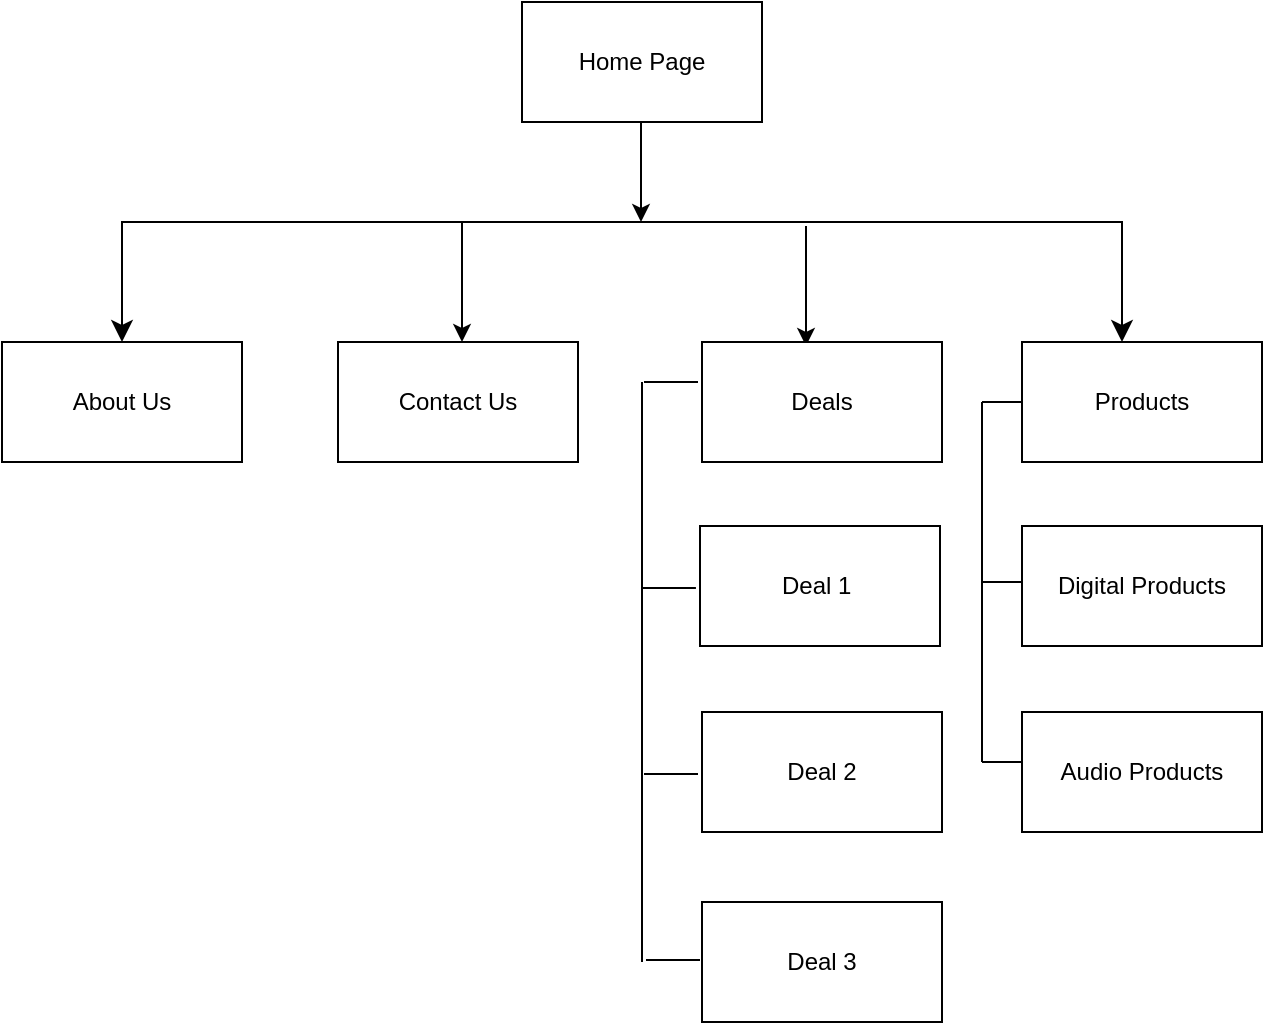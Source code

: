 <mxfile version="20.8.22" type="github">
  <diagram name="Page-1" id="kw44q1w99DU7r3MZzYWE">
    <mxGraphModel dx="799" dy="545" grid="1" gridSize="10" guides="1" tooltips="1" connect="1" arrows="1" fold="1" page="1" pageScale="1" pageWidth="1100" pageHeight="850" math="0" shadow="0">
      <root>
        <mxCell id="0" />
        <mxCell id="1" parent="0" />
        <mxCell id="i93go3o4aL7z4DNY35Lh-1" value="Home Page" style="rounded=0;whiteSpace=wrap;html=1;" vertex="1" parent="1">
          <mxGeometry x="360" y="120" width="120" height="60" as="geometry" />
        </mxCell>
        <mxCell id="i93go3o4aL7z4DNY35Lh-5" value="" style="endArrow=classic;html=1;rounded=0;" edge="1" parent="1">
          <mxGeometry width="50" height="50" relative="1" as="geometry">
            <mxPoint x="419.5" y="180" as="sourcePoint" />
            <mxPoint x="419.5" y="230" as="targetPoint" />
          </mxGeometry>
        </mxCell>
        <mxCell id="i93go3o4aL7z4DNY35Lh-9" value="" style="edgeStyle=segmentEdgeStyle;endArrow=classic;html=1;curved=0;rounded=0;endSize=8;startSize=8;" edge="1" parent="1">
          <mxGeometry width="50" height="50" relative="1" as="geometry">
            <mxPoint x="420" y="230" as="sourcePoint" />
            <mxPoint x="160" y="290" as="targetPoint" />
            <Array as="points">
              <mxPoint x="160" y="230" />
              <mxPoint x="160" y="280" />
            </Array>
          </mxGeometry>
        </mxCell>
        <mxCell id="i93go3o4aL7z4DNY35Lh-10" value="" style="edgeStyle=segmentEdgeStyle;endArrow=classic;html=1;curved=0;rounded=0;endSize=8;startSize=8;" edge="1" parent="1">
          <mxGeometry width="50" height="50" relative="1" as="geometry">
            <mxPoint x="410" y="230" as="sourcePoint" />
            <mxPoint x="660" y="290" as="targetPoint" />
          </mxGeometry>
        </mxCell>
        <mxCell id="i93go3o4aL7z4DNY35Lh-13" value="" style="endArrow=classic;html=1;rounded=0;" edge="1" parent="1">
          <mxGeometry width="50" height="50" relative="1" as="geometry">
            <mxPoint x="330" y="230" as="sourcePoint" />
            <mxPoint x="330" y="290" as="targetPoint" />
          </mxGeometry>
        </mxCell>
        <mxCell id="i93go3o4aL7z4DNY35Lh-15" value="" style="endArrow=classic;html=1;rounded=0;" edge="1" parent="1">
          <mxGeometry width="50" height="50" relative="1" as="geometry">
            <mxPoint x="502" y="232" as="sourcePoint" />
            <mxPoint x="502" y="292" as="targetPoint" />
          </mxGeometry>
        </mxCell>
        <mxCell id="i93go3o4aL7z4DNY35Lh-17" value="About Us" style="rounded=0;whiteSpace=wrap;html=1;" vertex="1" parent="1">
          <mxGeometry x="100" y="290" width="120" height="60" as="geometry" />
        </mxCell>
        <mxCell id="i93go3o4aL7z4DNY35Lh-18" value="Contact Us" style="rounded=0;whiteSpace=wrap;html=1;" vertex="1" parent="1">
          <mxGeometry x="268" y="290" width="120" height="60" as="geometry" />
        </mxCell>
        <mxCell id="i93go3o4aL7z4DNY35Lh-19" value="Deals" style="rounded=0;whiteSpace=wrap;html=1;" vertex="1" parent="1">
          <mxGeometry x="450" y="290" width="120" height="60" as="geometry" />
        </mxCell>
        <mxCell id="i93go3o4aL7z4DNY35Lh-20" value="Deal 1&amp;nbsp;" style="rounded=0;whiteSpace=wrap;html=1;" vertex="1" parent="1">
          <mxGeometry x="449" y="382" width="120" height="60" as="geometry" />
        </mxCell>
        <mxCell id="i93go3o4aL7z4DNY35Lh-21" value="Deal 2" style="rounded=0;whiteSpace=wrap;html=1;" vertex="1" parent="1">
          <mxGeometry x="450" y="475" width="120" height="60" as="geometry" />
        </mxCell>
        <mxCell id="i93go3o4aL7z4DNY35Lh-22" value="Deal 3" style="rounded=0;whiteSpace=wrap;html=1;" vertex="1" parent="1">
          <mxGeometry x="450" y="570" width="120" height="60" as="geometry" />
        </mxCell>
        <mxCell id="i93go3o4aL7z4DNY35Lh-23" value="" style="endArrow=none;html=1;rounded=0;" edge="1" parent="1">
          <mxGeometry width="50" height="50" relative="1" as="geometry">
            <mxPoint x="420" y="600" as="sourcePoint" />
            <mxPoint x="420" y="310" as="targetPoint" />
          </mxGeometry>
        </mxCell>
        <mxCell id="i93go3o4aL7z4DNY35Lh-24" value="" style="endArrow=none;html=1;rounded=0;entryX=-0.017;entryY=0.633;entryDx=0;entryDy=0;entryPerimeter=0;" edge="1" parent="1">
          <mxGeometry width="50" height="50" relative="1" as="geometry">
            <mxPoint x="420" y="413" as="sourcePoint" />
            <mxPoint x="446.96" y="412.98" as="targetPoint" />
          </mxGeometry>
        </mxCell>
        <mxCell id="i93go3o4aL7z4DNY35Lh-27" value="" style="endArrow=none;html=1;rounded=0;entryX=-0.017;entryY=0.633;entryDx=0;entryDy=0;entryPerimeter=0;" edge="1" parent="1">
          <mxGeometry width="50" height="50" relative="1" as="geometry">
            <mxPoint x="421" y="310" as="sourcePoint" />
            <mxPoint x="448" y="310" as="targetPoint" />
          </mxGeometry>
        </mxCell>
        <mxCell id="i93go3o4aL7z4DNY35Lh-28" value="" style="endArrow=none;html=1;rounded=0;entryX=-0.017;entryY=0.633;entryDx=0;entryDy=0;entryPerimeter=0;" edge="1" parent="1">
          <mxGeometry width="50" height="50" relative="1" as="geometry">
            <mxPoint x="421" y="506" as="sourcePoint" />
            <mxPoint x="448" y="506" as="targetPoint" />
          </mxGeometry>
        </mxCell>
        <mxCell id="i93go3o4aL7z4DNY35Lh-29" value="" style="endArrow=none;html=1;rounded=0;entryX=-0.017;entryY=0.633;entryDx=0;entryDy=0;entryPerimeter=0;" edge="1" parent="1">
          <mxGeometry width="50" height="50" relative="1" as="geometry">
            <mxPoint x="422" y="599" as="sourcePoint" />
            <mxPoint x="449" y="599" as="targetPoint" />
          </mxGeometry>
        </mxCell>
        <mxCell id="i93go3o4aL7z4DNY35Lh-30" value="Products" style="rounded=0;whiteSpace=wrap;html=1;" vertex="1" parent="1">
          <mxGeometry x="610" y="290" width="120" height="60" as="geometry" />
        </mxCell>
        <mxCell id="i93go3o4aL7z4DNY35Lh-31" value="Digital Products" style="rounded=0;whiteSpace=wrap;html=1;" vertex="1" parent="1">
          <mxGeometry x="610" y="382" width="120" height="60" as="geometry" />
        </mxCell>
        <mxCell id="i93go3o4aL7z4DNY35Lh-32" value="Audio Products" style="rounded=0;whiteSpace=wrap;html=1;" vertex="1" parent="1">
          <mxGeometry x="610" y="475" width="120" height="60" as="geometry" />
        </mxCell>
        <mxCell id="i93go3o4aL7z4DNY35Lh-33" value="" style="endArrow=none;html=1;rounded=0;" edge="1" parent="1">
          <mxGeometry width="50" height="50" relative="1" as="geometry">
            <mxPoint x="590" y="500" as="sourcePoint" />
            <mxPoint x="590" y="320" as="targetPoint" />
          </mxGeometry>
        </mxCell>
        <mxCell id="i93go3o4aL7z4DNY35Lh-35" value="" style="endArrow=none;html=1;rounded=0;exitX=0;exitY=0.5;exitDx=0;exitDy=0;" edge="1" parent="1" source="i93go3o4aL7z4DNY35Lh-30">
          <mxGeometry width="50" height="50" relative="1" as="geometry">
            <mxPoint x="431" y="320" as="sourcePoint" />
            <mxPoint x="590" y="320" as="targetPoint" />
          </mxGeometry>
        </mxCell>
        <mxCell id="i93go3o4aL7z4DNY35Lh-36" value="" style="endArrow=none;html=1;rounded=0;exitX=0;exitY=0.5;exitDx=0;exitDy=0;" edge="1" parent="1">
          <mxGeometry width="50" height="50" relative="1" as="geometry">
            <mxPoint x="610" y="410" as="sourcePoint" />
            <mxPoint x="590" y="410" as="targetPoint" />
          </mxGeometry>
        </mxCell>
        <mxCell id="i93go3o4aL7z4DNY35Lh-37" value="" style="endArrow=none;html=1;rounded=0;exitX=0;exitY=0.5;exitDx=0;exitDy=0;" edge="1" parent="1">
          <mxGeometry width="50" height="50" relative="1" as="geometry">
            <mxPoint x="610" y="500" as="sourcePoint" />
            <mxPoint x="590" y="500" as="targetPoint" />
          </mxGeometry>
        </mxCell>
      </root>
    </mxGraphModel>
  </diagram>
</mxfile>
